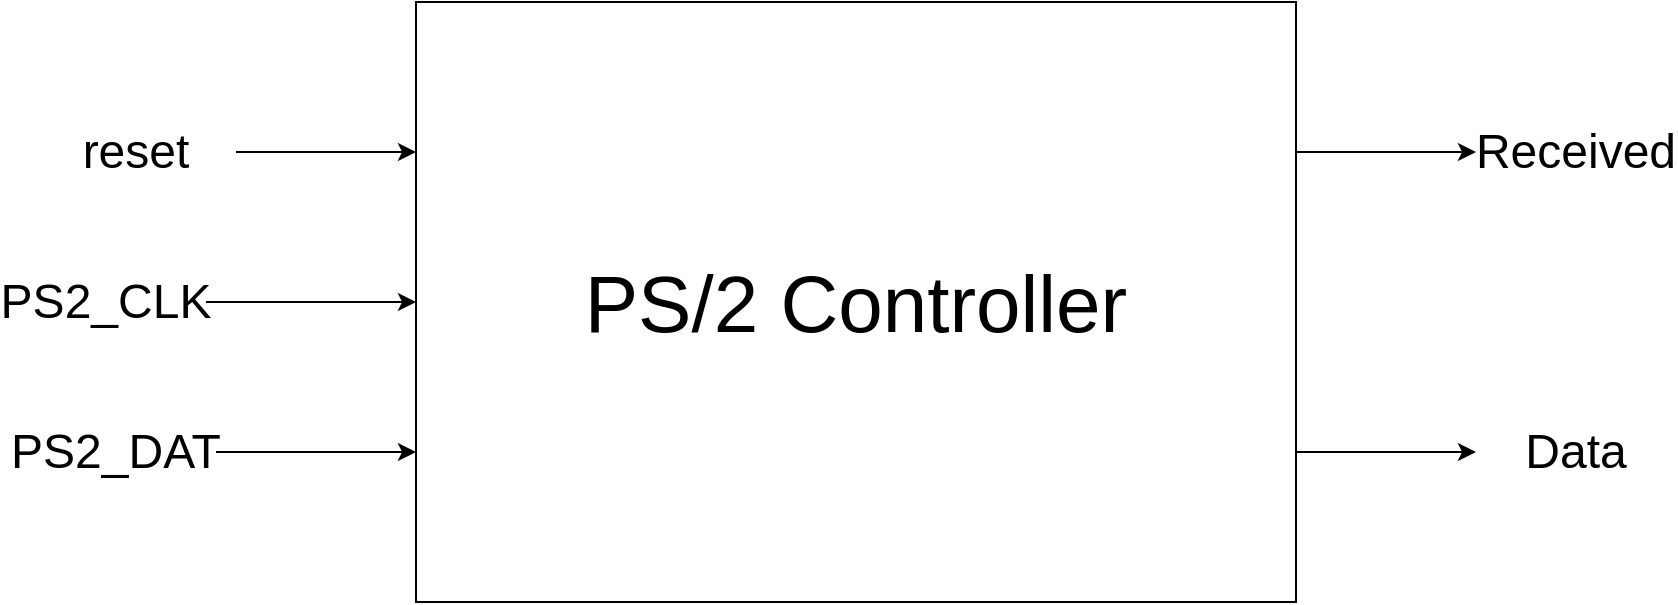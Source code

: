 <mxfile version="12.2.2" type="device" pages="1"><diagram id="6WLi2arJsanziIKlL3hC" name="Page-1"><mxGraphModel dx="1648" dy="769" grid="1" gridSize="10" guides="1" tooltips="1" connect="1" arrows="1" fold="1" page="0" pageScale="1" pageWidth="850" pageHeight="1100" math="0" shadow="0"><root><mxCell id="0"/><mxCell id="1" parent="0"/><mxCell id="8XJ5p0FlHPUf1Sgr7sC5-10" style="edgeStyle=orthogonalEdgeStyle;rounded=0;orthogonalLoop=1;jettySize=auto;html=1;exitX=1;exitY=0.25;exitDx=0;exitDy=0;entryX=0;entryY=0.5;entryDx=0;entryDy=0;" edge="1" parent="1" source="8XJ5p0FlHPUf1Sgr7sC5-1" target="8XJ5p0FlHPUf1Sgr7sC5-9"><mxGeometry relative="1" as="geometry"/></mxCell><mxCell id="8XJ5p0FlHPUf1Sgr7sC5-12" style="edgeStyle=orthogonalEdgeStyle;rounded=0;orthogonalLoop=1;jettySize=auto;html=1;exitX=1;exitY=0.75;exitDx=0;exitDy=0;entryX=0;entryY=0.5;entryDx=0;entryDy=0;" edge="1" parent="1" source="8XJ5p0FlHPUf1Sgr7sC5-1" target="8XJ5p0FlHPUf1Sgr7sC5-11"><mxGeometry relative="1" as="geometry"/></mxCell><mxCell id="8XJ5p0FlHPUf1Sgr7sC5-1" value="&lt;font style=&quot;font-size: 40px&quot;&gt;PS/2 Controller&lt;/font&gt;" style="rounded=0;whiteSpace=wrap;html=1;" vertex="1" parent="1"><mxGeometry x="630" y="400" width="440" height="300" as="geometry"/></mxCell><mxCell id="8XJ5p0FlHPUf1Sgr7sC5-6" style="edgeStyle=orthogonalEdgeStyle;rounded=0;orthogonalLoop=1;jettySize=auto;html=1;exitX=1;exitY=0.5;exitDx=0;exitDy=0;entryX=0;entryY=0.5;entryDx=0;entryDy=0;" edge="1" parent="1" source="8XJ5p0FlHPUf1Sgr7sC5-3" target="8XJ5p0FlHPUf1Sgr7sC5-1"><mxGeometry relative="1" as="geometry"/></mxCell><mxCell id="8XJ5p0FlHPUf1Sgr7sC5-3" value="&lt;font style=&quot;font-size: 24px&quot;&gt;PS2_CLK&lt;/font&gt;" style="text;html=1;strokeColor=none;fillColor=none;align=center;verticalAlign=middle;whiteSpace=wrap;rounded=0;" vertex="1" parent="1"><mxGeometry x="425" y="525" width="100" height="50" as="geometry"/></mxCell><mxCell id="8XJ5p0FlHPUf1Sgr7sC5-8" style="edgeStyle=orthogonalEdgeStyle;rounded=0;orthogonalLoop=1;jettySize=auto;html=1;exitX=1;exitY=0.5;exitDx=0;exitDy=0;entryX=0;entryY=0.75;entryDx=0;entryDy=0;" edge="1" parent="1" source="8XJ5p0FlHPUf1Sgr7sC5-7" target="8XJ5p0FlHPUf1Sgr7sC5-1"><mxGeometry relative="1" as="geometry"/></mxCell><mxCell id="8XJ5p0FlHPUf1Sgr7sC5-7" value="&lt;font style=&quot;font-size: 24px&quot;&gt;PS2_DAT&lt;/font&gt;" style="text;html=1;strokeColor=none;fillColor=none;align=center;verticalAlign=middle;whiteSpace=wrap;rounded=0;" vertex="1" parent="1"><mxGeometry x="430" y="600" width="100" height="50" as="geometry"/></mxCell><mxCell id="8XJ5p0FlHPUf1Sgr7sC5-9" value="&lt;span style=&quot;font-size: 24px&quot;&gt;Received&lt;/span&gt;" style="text;html=1;strokeColor=none;fillColor=none;align=center;verticalAlign=middle;whiteSpace=wrap;rounded=0;" vertex="1" parent="1"><mxGeometry x="1160" y="450" width="100" height="50" as="geometry"/></mxCell><mxCell id="8XJ5p0FlHPUf1Sgr7sC5-11" value="&lt;font style=&quot;font-size: 24px&quot;&gt;Data&lt;/font&gt;" style="text;html=1;strokeColor=none;fillColor=none;align=center;verticalAlign=middle;whiteSpace=wrap;rounded=0;" vertex="1" parent="1"><mxGeometry x="1160" y="600" width="100" height="50" as="geometry"/></mxCell><mxCell id="8XJ5p0FlHPUf1Sgr7sC5-14" style="edgeStyle=orthogonalEdgeStyle;rounded=0;orthogonalLoop=1;jettySize=auto;html=1;exitX=1;exitY=0.5;exitDx=0;exitDy=0;entryX=0;entryY=0.25;entryDx=0;entryDy=0;" edge="1" parent="1" source="8XJ5p0FlHPUf1Sgr7sC5-13" target="8XJ5p0FlHPUf1Sgr7sC5-1"><mxGeometry relative="1" as="geometry"/></mxCell><mxCell id="8XJ5p0FlHPUf1Sgr7sC5-13" value="&lt;font style=&quot;font-size: 24px&quot;&gt;reset&lt;/font&gt;" style="text;html=1;strokeColor=none;fillColor=none;align=center;verticalAlign=middle;whiteSpace=wrap;rounded=0;" vertex="1" parent="1"><mxGeometry x="440" y="450" width="100" height="50" as="geometry"/></mxCell></root></mxGraphModel></diagram></mxfile>
